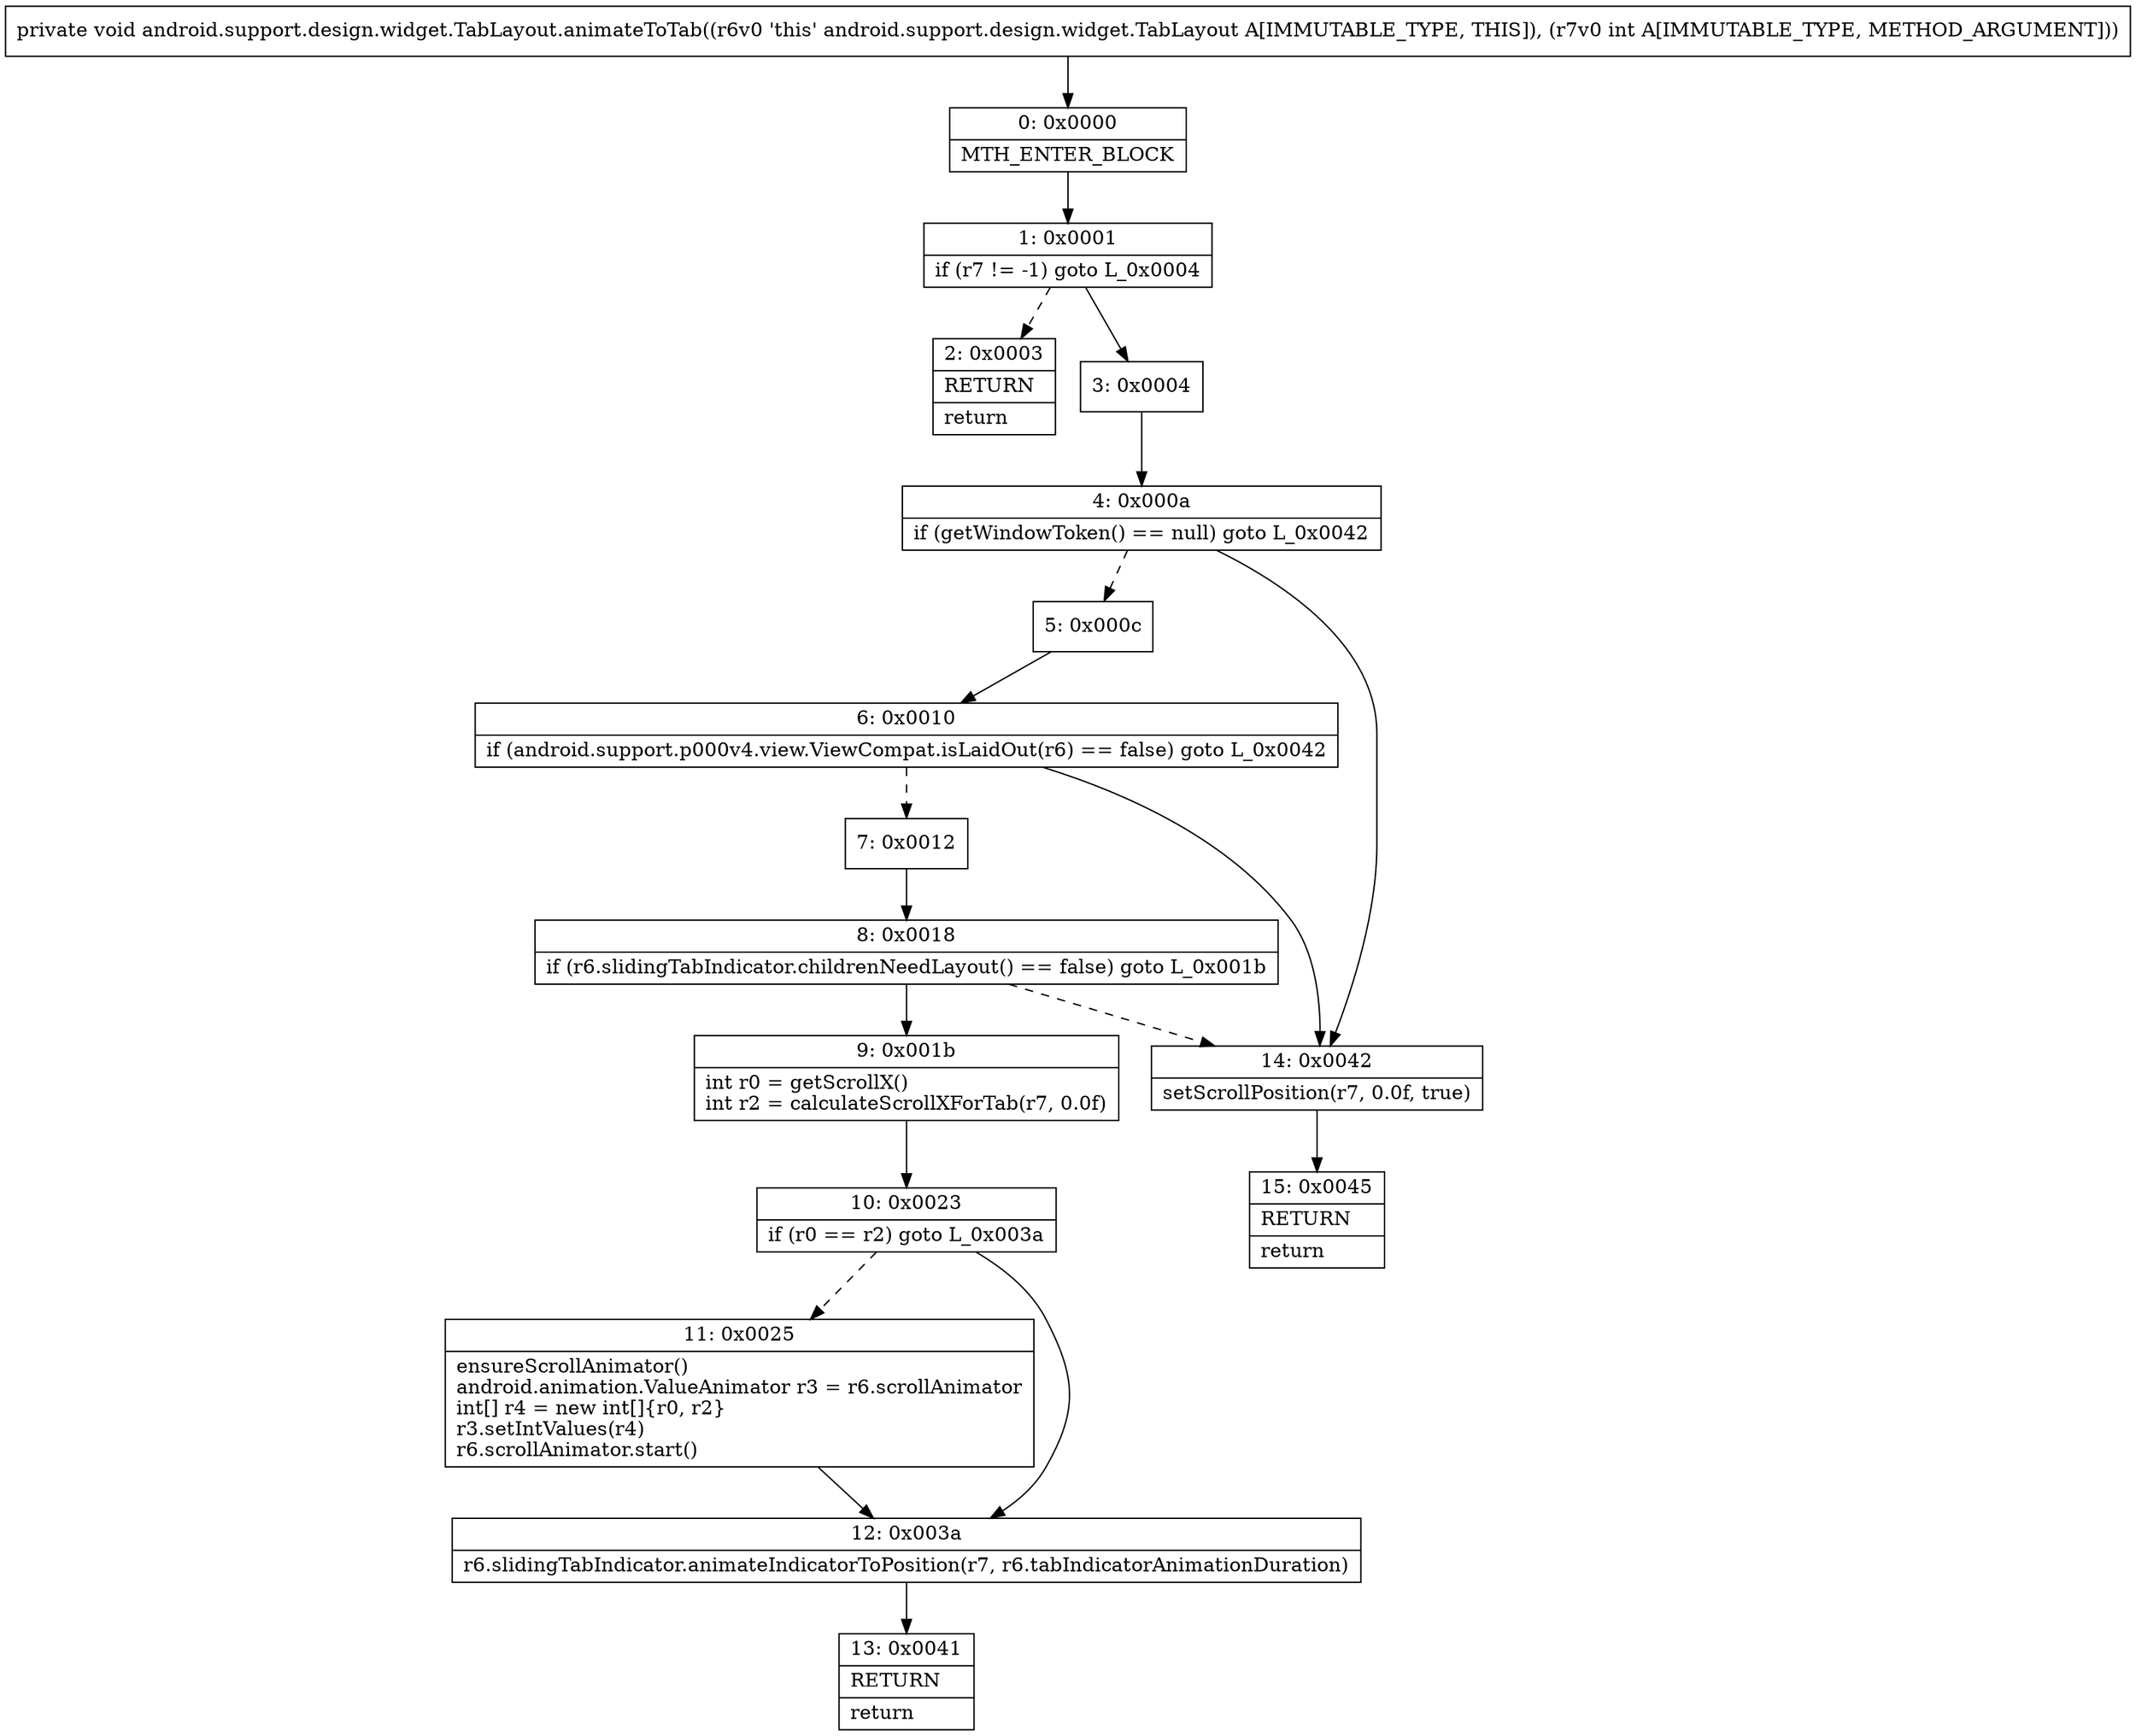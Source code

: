 digraph "CFG forandroid.support.design.widget.TabLayout.animateToTab(I)V" {
Node_0 [shape=record,label="{0\:\ 0x0000|MTH_ENTER_BLOCK\l}"];
Node_1 [shape=record,label="{1\:\ 0x0001|if (r7 != \-1) goto L_0x0004\l}"];
Node_2 [shape=record,label="{2\:\ 0x0003|RETURN\l|return\l}"];
Node_3 [shape=record,label="{3\:\ 0x0004}"];
Node_4 [shape=record,label="{4\:\ 0x000a|if (getWindowToken() == null) goto L_0x0042\l}"];
Node_5 [shape=record,label="{5\:\ 0x000c}"];
Node_6 [shape=record,label="{6\:\ 0x0010|if (android.support.p000v4.view.ViewCompat.isLaidOut(r6) == false) goto L_0x0042\l}"];
Node_7 [shape=record,label="{7\:\ 0x0012}"];
Node_8 [shape=record,label="{8\:\ 0x0018|if (r6.slidingTabIndicator.childrenNeedLayout() == false) goto L_0x001b\l}"];
Node_9 [shape=record,label="{9\:\ 0x001b|int r0 = getScrollX()\lint r2 = calculateScrollXForTab(r7, 0.0f)\l}"];
Node_10 [shape=record,label="{10\:\ 0x0023|if (r0 == r2) goto L_0x003a\l}"];
Node_11 [shape=record,label="{11\:\ 0x0025|ensureScrollAnimator()\landroid.animation.ValueAnimator r3 = r6.scrollAnimator\lint[] r4 = new int[]\{r0, r2\}\lr3.setIntValues(r4)\lr6.scrollAnimator.start()\l}"];
Node_12 [shape=record,label="{12\:\ 0x003a|r6.slidingTabIndicator.animateIndicatorToPosition(r7, r6.tabIndicatorAnimationDuration)\l}"];
Node_13 [shape=record,label="{13\:\ 0x0041|RETURN\l|return\l}"];
Node_14 [shape=record,label="{14\:\ 0x0042|setScrollPosition(r7, 0.0f, true)\l}"];
Node_15 [shape=record,label="{15\:\ 0x0045|RETURN\l|return\l}"];
MethodNode[shape=record,label="{private void android.support.design.widget.TabLayout.animateToTab((r6v0 'this' android.support.design.widget.TabLayout A[IMMUTABLE_TYPE, THIS]), (r7v0 int A[IMMUTABLE_TYPE, METHOD_ARGUMENT])) }"];
MethodNode -> Node_0;
Node_0 -> Node_1;
Node_1 -> Node_2[style=dashed];
Node_1 -> Node_3;
Node_3 -> Node_4;
Node_4 -> Node_5[style=dashed];
Node_4 -> Node_14;
Node_5 -> Node_6;
Node_6 -> Node_7[style=dashed];
Node_6 -> Node_14;
Node_7 -> Node_8;
Node_8 -> Node_9;
Node_8 -> Node_14[style=dashed];
Node_9 -> Node_10;
Node_10 -> Node_11[style=dashed];
Node_10 -> Node_12;
Node_11 -> Node_12;
Node_12 -> Node_13;
Node_14 -> Node_15;
}

